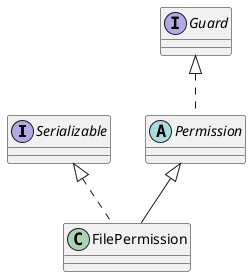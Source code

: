 @startuml

interface Serializable
interface Guard
abstract Permission
class FilePermission
Guard <|.. Permission
Permission <|-- FilePermission
Serializable <|.. FilePermission

@enduml